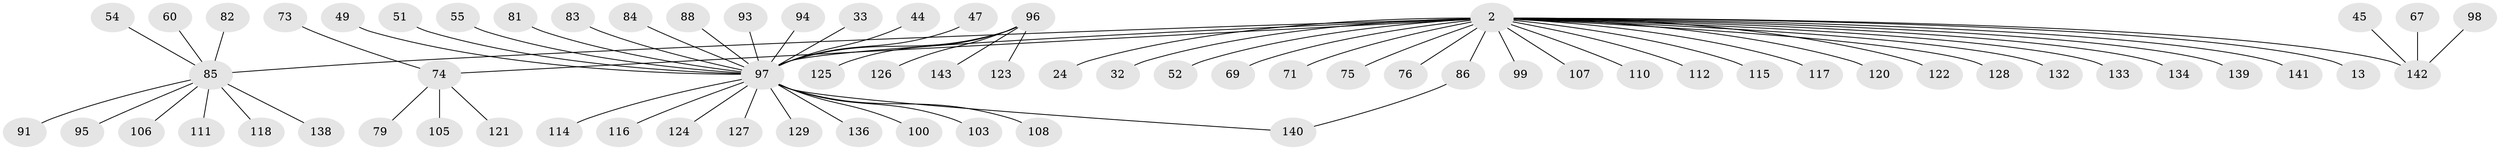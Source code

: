 // original degree distribution, {2: 0.2097902097902098, 34: 0.006993006993006993, 17: 0.006993006993006993, 4: 0.027972027972027972, 3: 0.07692307692307693, 7: 0.02097902097902098, 1: 0.6153846153846154, 16: 0.006993006993006993, 6: 0.006993006993006993, 5: 0.02097902097902098}
// Generated by graph-tools (version 1.1) at 2025/48/03/09/25 04:48:29]
// undirected, 71 vertices, 71 edges
graph export_dot {
graph [start="1"]
  node [color=gray90,style=filled];
  2;
  13;
  24;
  32;
  33 [super="+10+11"];
  44;
  45;
  47;
  49;
  51;
  52;
  54;
  55 [super="+48"];
  60;
  67 [super="+20"];
  69;
  71;
  73;
  74 [super="+64+43+53"];
  75;
  76 [super="+23"];
  79;
  81;
  82;
  83;
  84;
  85 [super="+38+56+68"];
  86 [super="+77+36+30"];
  88;
  91;
  93;
  94 [super="+72"];
  95;
  96 [super="+58"];
  97 [super="+8+89+6+15+25"];
  98;
  99;
  100;
  103 [super="+34"];
  105 [super="+46"];
  106;
  107;
  108;
  110;
  111;
  112 [super="+18"];
  114;
  115;
  116 [super="+92"];
  117;
  118;
  120 [super="+80+87"];
  121;
  122 [super="+70+109"];
  123;
  124 [super="+104"];
  125;
  126;
  127;
  128;
  129 [super="+78"];
  132;
  133;
  134;
  136 [super="+130+131+135"];
  138;
  139 [super="+113+119"];
  140 [super="+137"];
  141;
  142 [super="+14+17"];
  143;
  2 -- 13;
  2 -- 24;
  2 -- 32;
  2 -- 52;
  2 -- 69;
  2 -- 71;
  2 -- 75;
  2 -- 99;
  2 -- 107;
  2 -- 110;
  2 -- 115;
  2 -- 117;
  2 -- 128;
  2 -- 132;
  2 -- 133;
  2 -- 134;
  2 -- 141;
  2 -- 142 [weight=2];
  2 -- 85 [weight=3];
  2 -- 74;
  2 -- 86 [weight=2];
  2 -- 112;
  2 -- 76;
  2 -- 139;
  2 -- 120;
  2 -- 122;
  2 -- 97 [weight=4];
  33 -- 97;
  44 -- 97;
  45 -- 142;
  47 -- 97;
  49 -- 97;
  51 -- 97;
  54 -- 85;
  55 -- 97;
  60 -- 85;
  67 -- 142;
  73 -- 74;
  74 -- 79;
  74 -- 121;
  74 -- 105 [weight=2];
  81 -- 97;
  82 -- 85;
  83 -- 97;
  84 -- 97;
  85 -- 118;
  85 -- 138;
  85 -- 106;
  85 -- 111;
  85 -- 91;
  85 -- 95;
  86 -- 140;
  88 -- 97;
  93 -- 97;
  94 -- 97;
  96 -- 97 [weight=2];
  96 -- 123;
  96 -- 125;
  96 -- 126;
  96 -- 143;
  97 -- 129 [weight=2];
  97 -- 100;
  97 -- 136;
  97 -- 140;
  97 -- 114;
  97 -- 116;
  97 -- 103;
  97 -- 108;
  97 -- 124;
  97 -- 127;
  98 -- 142;
}
